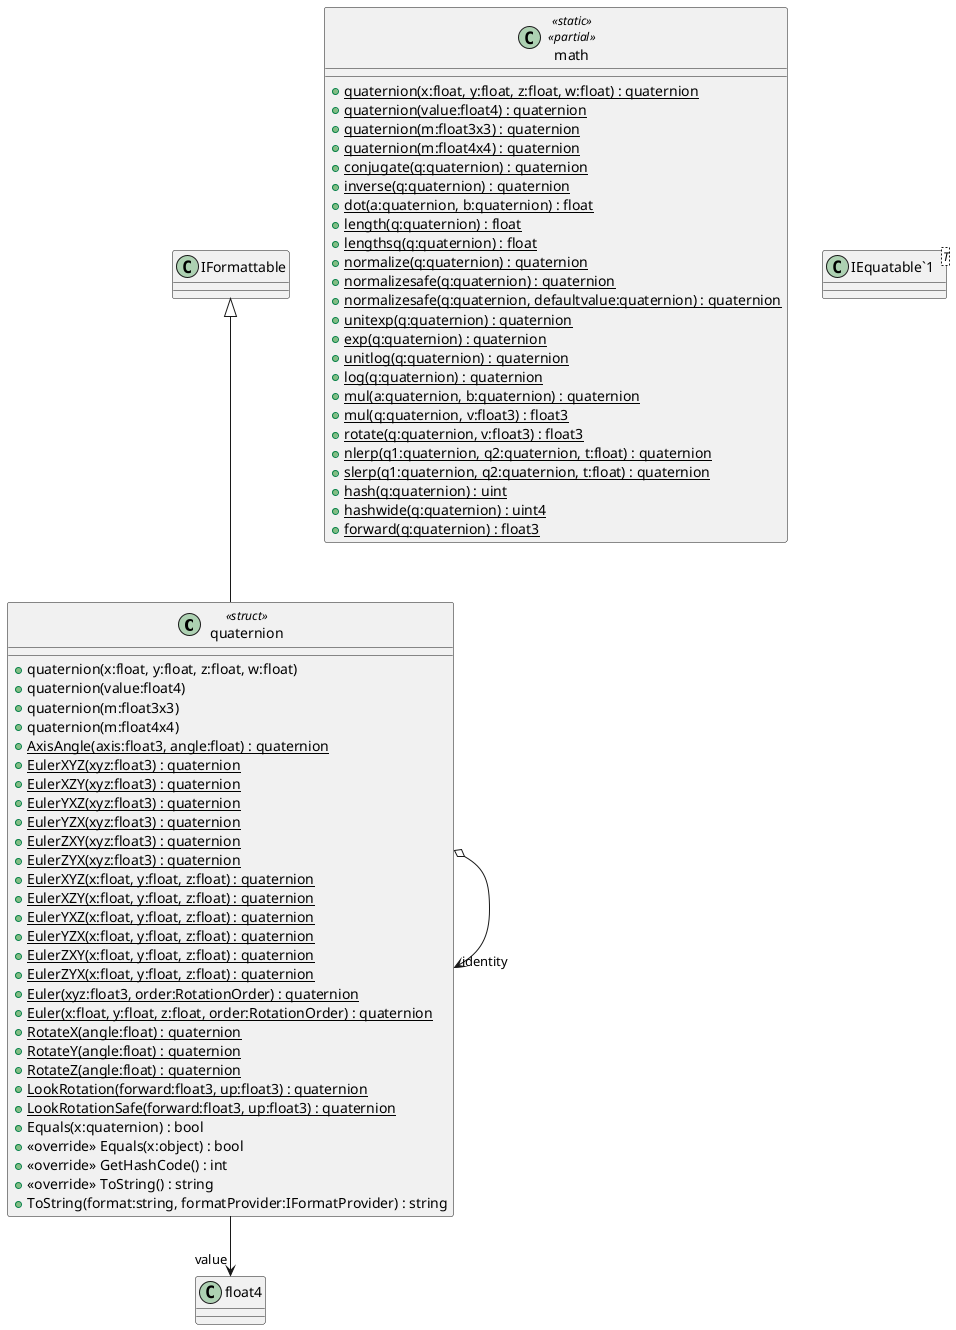 @startuml
class quaternion <<struct>> {
    + quaternion(x:float, y:float, z:float, w:float)
    + quaternion(value:float4)
    + quaternion(m:float3x3)
    + quaternion(m:float4x4)
    + {static} AxisAngle(axis:float3, angle:float) : quaternion
    + {static} EulerXYZ(xyz:float3) : quaternion
    + {static} EulerXZY(xyz:float3) : quaternion
    + {static} EulerYXZ(xyz:float3) : quaternion
    + {static} EulerYZX(xyz:float3) : quaternion
    + {static} EulerZXY(xyz:float3) : quaternion
    + {static} EulerZYX(xyz:float3) : quaternion
    + {static} EulerXYZ(x:float, y:float, z:float) : quaternion
    + {static} EulerXZY(x:float, y:float, z:float) : quaternion
    + {static} EulerYXZ(x:float, y:float, z:float) : quaternion
    + {static} EulerYZX(x:float, y:float, z:float) : quaternion
    + {static} EulerZXY(x:float, y:float, z:float) : quaternion
    + {static} EulerZYX(x:float, y:float, z:float) : quaternion
    + {static} Euler(xyz:float3, order:RotationOrder) : quaternion
    + {static} Euler(x:float, y:float, z:float, order:RotationOrder) : quaternion
    + {static} RotateX(angle:float) : quaternion
    + {static} RotateY(angle:float) : quaternion
    + {static} RotateZ(angle:float) : quaternion
    + {static} LookRotation(forward:float3, up:float3) : quaternion
    + {static} LookRotationSafe(forward:float3, up:float3) : quaternion
    + Equals(x:quaternion) : bool
    + <<override>> Equals(x:object) : bool
    + <<override>> GetHashCode() : int
    + <<override>> ToString() : string
    + ToString(format:string, formatProvider:IFormatProvider) : string
}
class math <<static>> <<partial>> {
    + {static} quaternion(x:float, y:float, z:float, w:float) : quaternion
    + {static} quaternion(value:float4) : quaternion
    + {static} quaternion(m:float3x3) : quaternion
    + {static} quaternion(m:float4x4) : quaternion
    + {static} conjugate(q:quaternion) : quaternion
    + {static} inverse(q:quaternion) : quaternion
    + {static} dot(a:quaternion, b:quaternion) : float
    + {static} length(q:quaternion) : float
    + {static} lengthsq(q:quaternion) : float
    + {static} normalize(q:quaternion) : quaternion
    + {static} normalizesafe(q:quaternion) : quaternion
    + {static} normalizesafe(q:quaternion, defaultvalue:quaternion) : quaternion
    + {static} unitexp(q:quaternion) : quaternion
    + {static} exp(q:quaternion) : quaternion
    + {static} unitlog(q:quaternion) : quaternion
    + {static} log(q:quaternion) : quaternion
    + {static} mul(a:quaternion, b:quaternion) : quaternion
    + {static} mul(q:quaternion, v:float3) : float3
    + {static} rotate(q:quaternion, v:float3) : float3
    + {static} nlerp(q1:quaternion, q2:quaternion, t:float) : quaternion
    + {static} slerp(q1:quaternion, q2:quaternion, t:float) : quaternion
    + {static} hash(q:quaternion) : uint
    + {static} hashwide(q:quaternion) : uint4
    + {static} forward(q:quaternion) : float3
}
class "IEquatable`1"<T> {
}
IFormattable <|-- quaternion
quaternion --> "value" float4
quaternion o-> "identity" quaternion
@enduml
